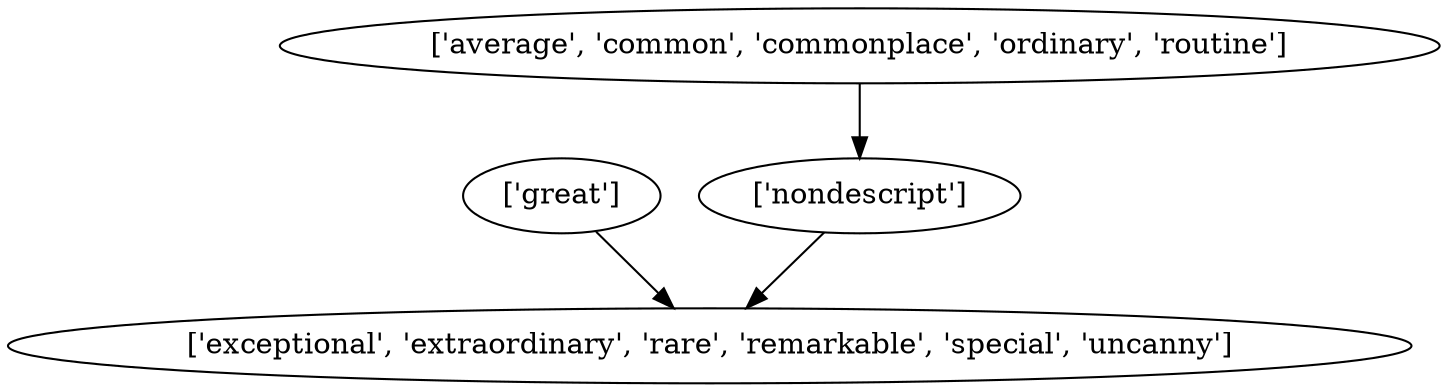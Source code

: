 strict digraph  {
	"['great']" -> "['exceptional', 'extraordinary', 'rare', 'remarkable', 'special', 'uncanny']";
	"['nondescript']" -> "['exceptional', 'extraordinary', 'rare', 'remarkable', 'special', 'uncanny']";
	"['average', 'common', 'commonplace', 'ordinary', 'routine']" -> "['nondescript']";
}
